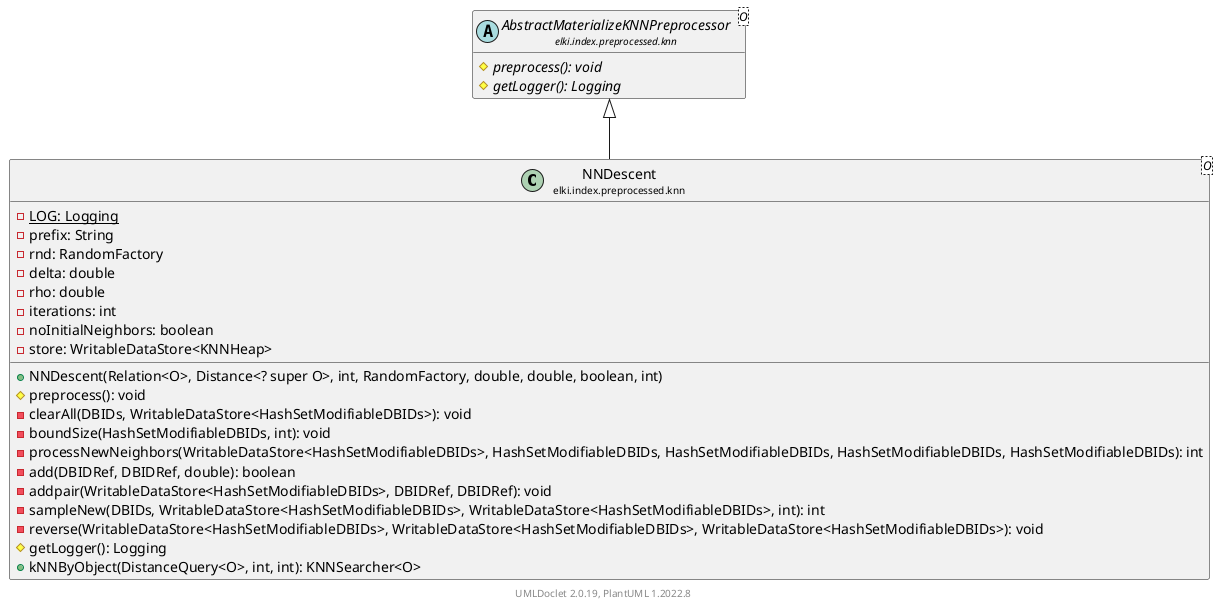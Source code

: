 @startuml
    remove .*\.(Instance|Par|Parameterizer|Factory)$
    set namespaceSeparator none
    hide empty fields
    hide empty methods

    class "<size:14>NNDescent\n<size:10>elki.index.preprocessed.knn" as elki.index.preprocessed.knn.NNDescent<O> [[NNDescent.html]] {
        {static} -LOG: Logging
        -prefix: String
        -rnd: RandomFactory
        -delta: double
        -rho: double
        -iterations: int
        -noInitialNeighbors: boolean
        -store: WritableDataStore<KNNHeap>
        +NNDescent(Relation<O>, Distance<? super O>, int, RandomFactory, double, double, boolean, int)
        #preprocess(): void
        -clearAll(DBIDs, WritableDataStore<HashSetModifiableDBIDs>): void
        -boundSize(HashSetModifiableDBIDs, int): void
        -processNewNeighbors(WritableDataStore<HashSetModifiableDBIDs>, HashSetModifiableDBIDs, HashSetModifiableDBIDs, HashSetModifiableDBIDs, HashSetModifiableDBIDs): int
        -add(DBIDRef, DBIDRef, double): boolean
        -addpair(WritableDataStore<HashSetModifiableDBIDs>, DBIDRef, DBIDRef): void
        -sampleNew(DBIDs, WritableDataStore<HashSetModifiableDBIDs>, WritableDataStore<HashSetModifiableDBIDs>, int): int
        -reverse(WritableDataStore<HashSetModifiableDBIDs>, WritableDataStore<HashSetModifiableDBIDs>, WritableDataStore<HashSetModifiableDBIDs>): void
        #getLogger(): Logging
        +kNNByObject(DistanceQuery<O>, int, int): KNNSearcher<O>
    }

    abstract class "<size:14>AbstractMaterializeKNNPreprocessor\n<size:10>elki.index.preprocessed.knn" as elki.index.preprocessed.knn.AbstractMaterializeKNNPreprocessor<O> [[AbstractMaterializeKNNPreprocessor.html]] {
        {abstract} #preprocess(): void
        {abstract} #getLogger(): Logging
    }
    class "<size:14>NNDescent.Factory\n<size:10>elki.index.preprocessed.knn" as elki.index.preprocessed.knn.NNDescent.Factory<O> [[NNDescent.Factory.html]]

    elki.index.preprocessed.knn.AbstractMaterializeKNNPreprocessor <|-- elki.index.preprocessed.knn.NNDescent
    elki.index.preprocessed.knn.NNDescent +-- elki.index.preprocessed.knn.NNDescent.Factory

    center footer UMLDoclet 2.0.19, PlantUML 1.2022.8
@enduml
